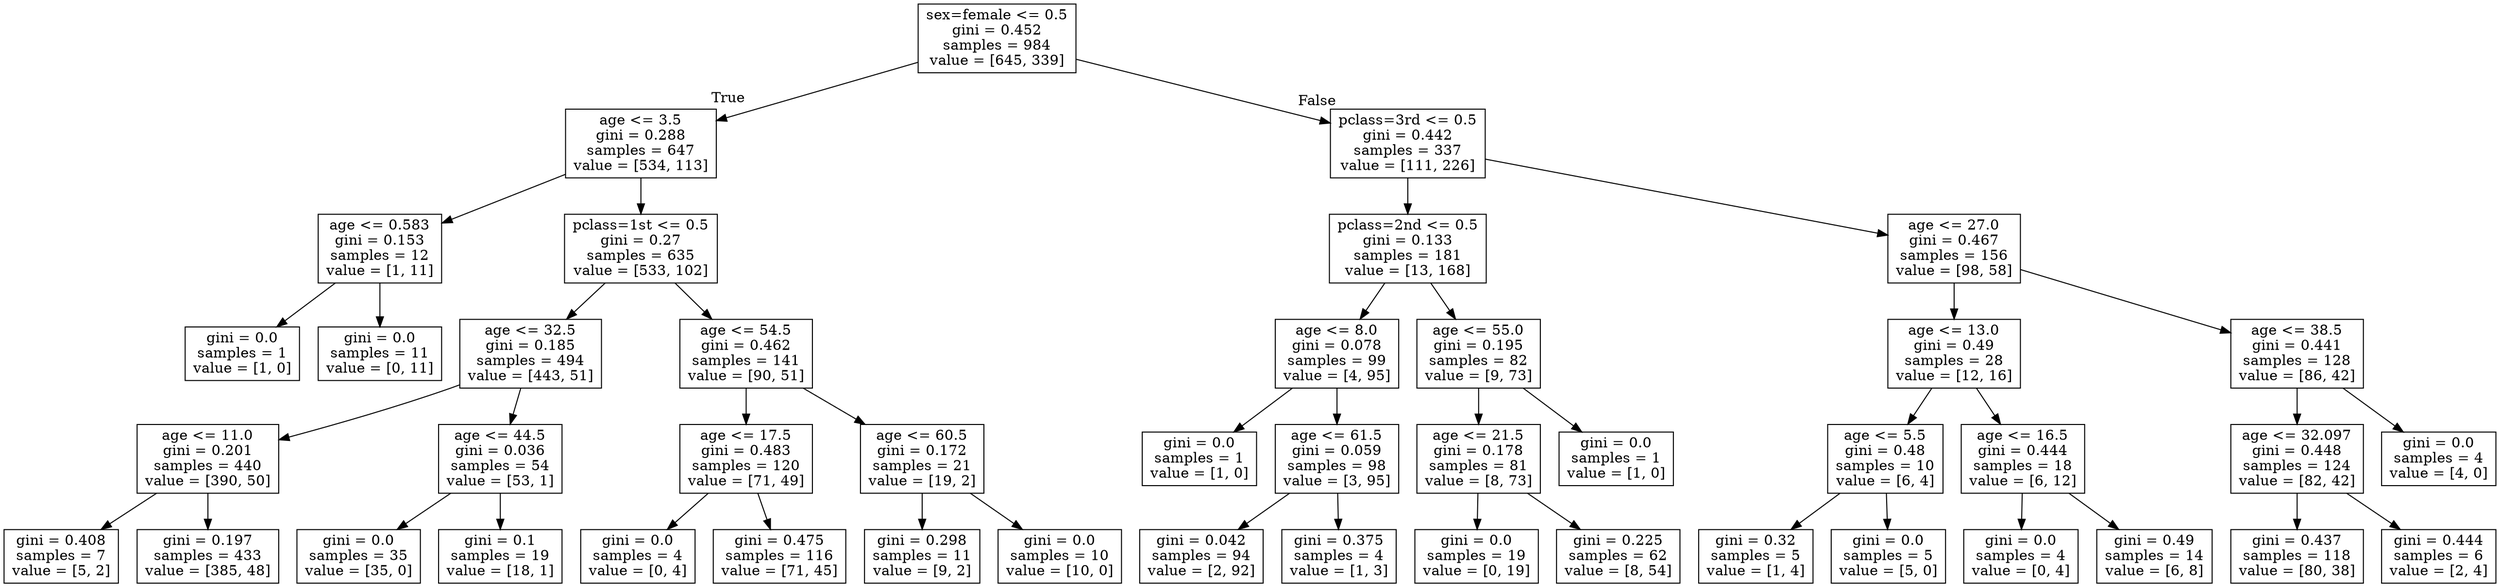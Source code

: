 digraph Tree {
node [shape=box] ;
0 [label="sex=female <= 0.5\ngini = 0.452\nsamples = 984\nvalue = [645, 339]"] ;
1 [label="age <= 3.5\ngini = 0.288\nsamples = 647\nvalue = [534, 113]"] ;
0 -> 1 [labeldistance=2.5, labelangle=45, headlabel="True"] ;
2 [label="age <= 0.583\ngini = 0.153\nsamples = 12\nvalue = [1, 11]"] ;
1 -> 2 ;
3 [label="gini = 0.0\nsamples = 1\nvalue = [1, 0]"] ;
2 -> 3 ;
4 [label="gini = 0.0\nsamples = 11\nvalue = [0, 11]"] ;
2 -> 4 ;
5 [label="pclass=1st <= 0.5\ngini = 0.27\nsamples = 635\nvalue = [533, 102]"] ;
1 -> 5 ;
6 [label="age <= 32.5\ngini = 0.185\nsamples = 494\nvalue = [443, 51]"] ;
5 -> 6 ;
7 [label="age <= 11.0\ngini = 0.201\nsamples = 440\nvalue = [390, 50]"] ;
6 -> 7 ;
8 [label="gini = 0.408\nsamples = 7\nvalue = [5, 2]"] ;
7 -> 8 ;
9 [label="gini = 0.197\nsamples = 433\nvalue = [385, 48]"] ;
7 -> 9 ;
10 [label="age <= 44.5\ngini = 0.036\nsamples = 54\nvalue = [53, 1]"] ;
6 -> 10 ;
11 [label="gini = 0.0\nsamples = 35\nvalue = [35, 0]"] ;
10 -> 11 ;
12 [label="gini = 0.1\nsamples = 19\nvalue = [18, 1]"] ;
10 -> 12 ;
13 [label="age <= 54.5\ngini = 0.462\nsamples = 141\nvalue = [90, 51]"] ;
5 -> 13 ;
14 [label="age <= 17.5\ngini = 0.483\nsamples = 120\nvalue = [71, 49]"] ;
13 -> 14 ;
15 [label="gini = 0.0\nsamples = 4\nvalue = [0, 4]"] ;
14 -> 15 ;
16 [label="gini = 0.475\nsamples = 116\nvalue = [71, 45]"] ;
14 -> 16 ;
17 [label="age <= 60.5\ngini = 0.172\nsamples = 21\nvalue = [19, 2]"] ;
13 -> 17 ;
18 [label="gini = 0.298\nsamples = 11\nvalue = [9, 2]"] ;
17 -> 18 ;
19 [label="gini = 0.0\nsamples = 10\nvalue = [10, 0]"] ;
17 -> 19 ;
20 [label="pclass=3rd <= 0.5\ngini = 0.442\nsamples = 337\nvalue = [111, 226]"] ;
0 -> 20 [labeldistance=2.5, labelangle=-45, headlabel="False"] ;
21 [label="pclass=2nd <= 0.5\ngini = 0.133\nsamples = 181\nvalue = [13, 168]"] ;
20 -> 21 ;
22 [label="age <= 8.0\ngini = 0.078\nsamples = 99\nvalue = [4, 95]"] ;
21 -> 22 ;
23 [label="gini = 0.0\nsamples = 1\nvalue = [1, 0]"] ;
22 -> 23 ;
24 [label="age <= 61.5\ngini = 0.059\nsamples = 98\nvalue = [3, 95]"] ;
22 -> 24 ;
25 [label="gini = 0.042\nsamples = 94\nvalue = [2, 92]"] ;
24 -> 25 ;
26 [label="gini = 0.375\nsamples = 4\nvalue = [1, 3]"] ;
24 -> 26 ;
27 [label="age <= 55.0\ngini = 0.195\nsamples = 82\nvalue = [9, 73]"] ;
21 -> 27 ;
28 [label="age <= 21.5\ngini = 0.178\nsamples = 81\nvalue = [8, 73]"] ;
27 -> 28 ;
29 [label="gini = 0.0\nsamples = 19\nvalue = [0, 19]"] ;
28 -> 29 ;
30 [label="gini = 0.225\nsamples = 62\nvalue = [8, 54]"] ;
28 -> 30 ;
31 [label="gini = 0.0\nsamples = 1\nvalue = [1, 0]"] ;
27 -> 31 ;
32 [label="age <= 27.0\ngini = 0.467\nsamples = 156\nvalue = [98, 58]"] ;
20 -> 32 ;
33 [label="age <= 13.0\ngini = 0.49\nsamples = 28\nvalue = [12, 16]"] ;
32 -> 33 ;
34 [label="age <= 5.5\ngini = 0.48\nsamples = 10\nvalue = [6, 4]"] ;
33 -> 34 ;
35 [label="gini = 0.32\nsamples = 5\nvalue = [1, 4]"] ;
34 -> 35 ;
36 [label="gini = 0.0\nsamples = 5\nvalue = [5, 0]"] ;
34 -> 36 ;
37 [label="age <= 16.5\ngini = 0.444\nsamples = 18\nvalue = [6, 12]"] ;
33 -> 37 ;
38 [label="gini = 0.0\nsamples = 4\nvalue = [0, 4]"] ;
37 -> 38 ;
39 [label="gini = 0.49\nsamples = 14\nvalue = [6, 8]"] ;
37 -> 39 ;
40 [label="age <= 38.5\ngini = 0.441\nsamples = 128\nvalue = [86, 42]"] ;
32 -> 40 ;
41 [label="age <= 32.097\ngini = 0.448\nsamples = 124\nvalue = [82, 42]"] ;
40 -> 41 ;
42 [label="gini = 0.437\nsamples = 118\nvalue = [80, 38]"] ;
41 -> 42 ;
43 [label="gini = 0.444\nsamples = 6\nvalue = [2, 4]"] ;
41 -> 43 ;
44 [label="gini = 0.0\nsamples = 4\nvalue = [4, 0]"] ;
40 -> 44 ;
}
